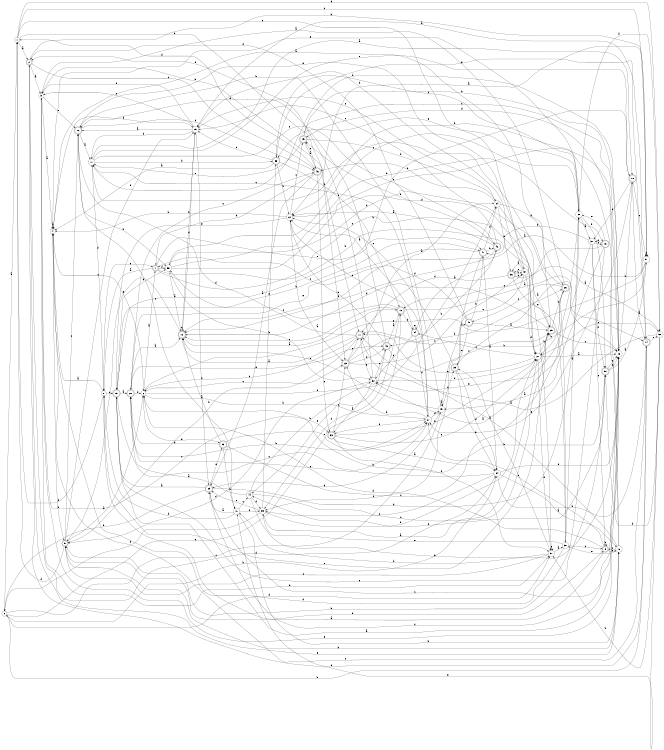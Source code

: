 digraph n47_2 {
__start0 [label="" shape="none"];

rankdir=LR;
size="8,5";

s0 [style="filled", color="black", fillcolor="white" shape="circle", label="0"];
s1 [style="filled", color="black", fillcolor="white" shape="circle", label="1"];
s2 [style="rounded,filled", color="black", fillcolor="white" shape="doublecircle", label="2"];
s3 [style="filled", color="black", fillcolor="white" shape="circle", label="3"];
s4 [style="filled", color="black", fillcolor="white" shape="circle", label="4"];
s5 [style="rounded,filled", color="black", fillcolor="white" shape="doublecircle", label="5"];
s6 [style="filled", color="black", fillcolor="white" shape="circle", label="6"];
s7 [style="rounded,filled", color="black", fillcolor="white" shape="doublecircle", label="7"];
s8 [style="filled", color="black", fillcolor="white" shape="circle", label="8"];
s9 [style="rounded,filled", color="black", fillcolor="white" shape="doublecircle", label="9"];
s10 [style="filled", color="black", fillcolor="white" shape="circle", label="10"];
s11 [style="rounded,filled", color="black", fillcolor="white" shape="doublecircle", label="11"];
s12 [style="rounded,filled", color="black", fillcolor="white" shape="doublecircle", label="12"];
s13 [style="rounded,filled", color="black", fillcolor="white" shape="doublecircle", label="13"];
s14 [style="rounded,filled", color="black", fillcolor="white" shape="doublecircle", label="14"];
s15 [style="filled", color="black", fillcolor="white" shape="circle", label="15"];
s16 [style="rounded,filled", color="black", fillcolor="white" shape="doublecircle", label="16"];
s17 [style="filled", color="black", fillcolor="white" shape="circle", label="17"];
s18 [style="rounded,filled", color="black", fillcolor="white" shape="doublecircle", label="18"];
s19 [style="rounded,filled", color="black", fillcolor="white" shape="doublecircle", label="19"];
s20 [style="rounded,filled", color="black", fillcolor="white" shape="doublecircle", label="20"];
s21 [style="filled", color="black", fillcolor="white" shape="circle", label="21"];
s22 [style="filled", color="black", fillcolor="white" shape="circle", label="22"];
s23 [style="rounded,filled", color="black", fillcolor="white" shape="doublecircle", label="23"];
s24 [style="filled", color="black", fillcolor="white" shape="circle", label="24"];
s25 [style="rounded,filled", color="black", fillcolor="white" shape="doublecircle", label="25"];
s26 [style="rounded,filled", color="black", fillcolor="white" shape="doublecircle", label="26"];
s27 [style="filled", color="black", fillcolor="white" shape="circle", label="27"];
s28 [style="filled", color="black", fillcolor="white" shape="circle", label="28"];
s29 [style="rounded,filled", color="black", fillcolor="white" shape="doublecircle", label="29"];
s30 [style="filled", color="black", fillcolor="white" shape="circle", label="30"];
s31 [style="filled", color="black", fillcolor="white" shape="circle", label="31"];
s32 [style="filled", color="black", fillcolor="white" shape="circle", label="32"];
s33 [style="rounded,filled", color="black", fillcolor="white" shape="doublecircle", label="33"];
s34 [style="filled", color="black", fillcolor="white" shape="circle", label="34"];
s35 [style="filled", color="black", fillcolor="white" shape="circle", label="35"];
s36 [style="rounded,filled", color="black", fillcolor="white" shape="doublecircle", label="36"];
s37 [style="filled", color="black", fillcolor="white" shape="circle", label="37"];
s38 [style="filled", color="black", fillcolor="white" shape="circle", label="38"];
s39 [style="rounded,filled", color="black", fillcolor="white" shape="doublecircle", label="39"];
s40 [style="rounded,filled", color="black", fillcolor="white" shape="doublecircle", label="40"];
s41 [style="rounded,filled", color="black", fillcolor="white" shape="doublecircle", label="41"];
s42 [style="rounded,filled", color="black", fillcolor="white" shape="doublecircle", label="42"];
s43 [style="rounded,filled", color="black", fillcolor="white" shape="doublecircle", label="43"];
s44 [style="filled", color="black", fillcolor="white" shape="circle", label="44"];
s45 [style="rounded,filled", color="black", fillcolor="white" shape="doublecircle", label="45"];
s46 [style="rounded,filled", color="black", fillcolor="white" shape="doublecircle", label="46"];
s47 [style="filled", color="black", fillcolor="white" shape="circle", label="47"];
s48 [style="rounded,filled", color="black", fillcolor="white" shape="doublecircle", label="48"];
s49 [style="filled", color="black", fillcolor="white" shape="circle", label="49"];
s50 [style="rounded,filled", color="black", fillcolor="white" shape="doublecircle", label="50"];
s51 [style="filled", color="black", fillcolor="white" shape="circle", label="51"];
s52 [style="filled", color="black", fillcolor="white" shape="circle", label="52"];
s53 [style="rounded,filled", color="black", fillcolor="white" shape="doublecircle", label="53"];
s54 [style="rounded,filled", color="black", fillcolor="white" shape="doublecircle", label="54"];
s55 [style="filled", color="black", fillcolor="white" shape="circle", label="55"];
s56 [style="rounded,filled", color="black", fillcolor="white" shape="doublecircle", label="56"];
s57 [style="filled", color="black", fillcolor="white" shape="circle", label="57"];
s0 -> s1 [label="a"];
s0 -> s34 [label="b"];
s0 -> s49 [label="c"];
s0 -> s37 [label="d"];
s0 -> s13 [label="e"];
s1 -> s2 [label="a"];
s1 -> s23 [label="b"];
s1 -> s51 [label="c"];
s1 -> s52 [label="d"];
s1 -> s57 [label="e"];
s2 -> s3 [label="a"];
s2 -> s51 [label="b"];
s2 -> s46 [label="c"];
s2 -> s34 [label="d"];
s2 -> s10 [label="e"];
s3 -> s4 [label="a"];
s3 -> s11 [label="b"];
s3 -> s33 [label="c"];
s3 -> s37 [label="d"];
s3 -> s16 [label="e"];
s4 -> s4 [label="a"];
s4 -> s5 [label="b"];
s4 -> s6 [label="c"];
s4 -> s15 [label="d"];
s4 -> s30 [label="e"];
s5 -> s6 [label="a"];
s5 -> s10 [label="b"];
s5 -> s16 [label="c"];
s5 -> s1 [label="d"];
s5 -> s15 [label="e"];
s6 -> s7 [label="a"];
s6 -> s21 [label="b"];
s6 -> s23 [label="c"];
s6 -> s24 [label="d"];
s6 -> s53 [label="e"];
s7 -> s8 [label="a"];
s7 -> s27 [label="b"];
s7 -> s25 [label="c"];
s7 -> s55 [label="d"];
s7 -> s41 [label="e"];
s8 -> s4 [label="a"];
s8 -> s9 [label="b"];
s8 -> s19 [label="c"];
s8 -> s1 [label="d"];
s8 -> s7 [label="e"];
s9 -> s5 [label="a"];
s9 -> s9 [label="b"];
s9 -> s10 [label="c"];
s9 -> s6 [label="d"];
s9 -> s21 [label="e"];
s10 -> s11 [label="a"];
s10 -> s22 [label="b"];
s10 -> s9 [label="c"];
s10 -> s45 [label="d"];
s10 -> s38 [label="e"];
s11 -> s12 [label="a"];
s11 -> s5 [label="b"];
s11 -> s6 [label="c"];
s11 -> s16 [label="d"];
s11 -> s32 [label="e"];
s12 -> s13 [label="a"];
s12 -> s15 [label="b"];
s12 -> s12 [label="c"];
s12 -> s15 [label="d"];
s12 -> s5 [label="e"];
s13 -> s14 [label="a"];
s13 -> s54 [label="b"];
s13 -> s55 [label="c"];
s13 -> s35 [label="d"];
s13 -> s12 [label="e"];
s14 -> s15 [label="a"];
s14 -> s0 [label="b"];
s14 -> s4 [label="c"];
s14 -> s2 [label="d"];
s14 -> s52 [label="e"];
s15 -> s16 [label="a"];
s15 -> s29 [label="b"];
s15 -> s3 [label="c"];
s15 -> s17 [label="d"];
s15 -> s3 [label="e"];
s16 -> s17 [label="a"];
s16 -> s55 [label="b"];
s16 -> s47 [label="c"];
s16 -> s46 [label="d"];
s16 -> s27 [label="e"];
s17 -> s18 [label="a"];
s17 -> s36 [label="b"];
s17 -> s42 [label="c"];
s17 -> s8 [label="d"];
s17 -> s18 [label="e"];
s18 -> s14 [label="a"];
s18 -> s19 [label="b"];
s18 -> s51 [label="c"];
s18 -> s31 [label="d"];
s18 -> s21 [label="e"];
s19 -> s20 [label="a"];
s19 -> s41 [label="b"];
s19 -> s21 [label="c"];
s19 -> s55 [label="d"];
s19 -> s50 [label="e"];
s20 -> s12 [label="a"];
s20 -> s21 [label="b"];
s20 -> s46 [label="c"];
s20 -> s6 [label="d"];
s20 -> s43 [label="e"];
s21 -> s22 [label="a"];
s21 -> s23 [label="b"];
s21 -> s17 [label="c"];
s21 -> s49 [label="d"];
s21 -> s33 [label="e"];
s22 -> s23 [label="a"];
s22 -> s4 [label="b"];
s22 -> s45 [label="c"];
s22 -> s37 [label="d"];
s22 -> s19 [label="e"];
s23 -> s24 [label="a"];
s23 -> s26 [label="b"];
s23 -> s57 [label="c"];
s23 -> s43 [label="d"];
s23 -> s11 [label="e"];
s24 -> s25 [label="a"];
s24 -> s46 [label="b"];
s24 -> s15 [label="c"];
s24 -> s26 [label="d"];
s24 -> s56 [label="e"];
s25 -> s4 [label="a"];
s25 -> s26 [label="b"];
s25 -> s28 [label="c"];
s25 -> s12 [label="d"];
s25 -> s8 [label="e"];
s26 -> s3 [label="a"];
s26 -> s27 [label="b"];
s26 -> s40 [label="c"];
s26 -> s55 [label="d"];
s26 -> s32 [label="e"];
s27 -> s28 [label="a"];
s27 -> s25 [label="b"];
s27 -> s54 [label="c"];
s27 -> s37 [label="d"];
s27 -> s11 [label="e"];
s28 -> s19 [label="a"];
s28 -> s18 [label="b"];
s28 -> s29 [label="c"];
s28 -> s17 [label="d"];
s28 -> s3 [label="e"];
s29 -> s19 [label="a"];
s29 -> s0 [label="b"];
s29 -> s28 [label="c"];
s29 -> s30 [label="d"];
s29 -> s53 [label="e"];
s30 -> s31 [label="a"];
s30 -> s50 [label="b"];
s30 -> s36 [label="c"];
s30 -> s52 [label="d"];
s30 -> s36 [label="e"];
s31 -> s32 [label="a"];
s31 -> s41 [label="b"];
s31 -> s48 [label="c"];
s31 -> s50 [label="d"];
s31 -> s9 [label="e"];
s32 -> s33 [label="a"];
s32 -> s27 [label="b"];
s32 -> s43 [label="c"];
s32 -> s5 [label="d"];
s32 -> s2 [label="e"];
s33 -> s34 [label="a"];
s33 -> s27 [label="b"];
s33 -> s23 [label="c"];
s33 -> s37 [label="d"];
s33 -> s25 [label="e"];
s34 -> s10 [label="a"];
s34 -> s14 [label="b"];
s34 -> s35 [label="c"];
s34 -> s28 [label="d"];
s34 -> s20 [label="e"];
s35 -> s27 [label="a"];
s35 -> s27 [label="b"];
s35 -> s29 [label="c"];
s35 -> s0 [label="d"];
s35 -> s36 [label="e"];
s36 -> s4 [label="a"];
s36 -> s22 [label="b"];
s36 -> s15 [label="c"];
s36 -> s13 [label="d"];
s36 -> s14 [label="e"];
s37 -> s38 [label="a"];
s37 -> s39 [label="b"];
s37 -> s5 [label="c"];
s37 -> s47 [label="d"];
s37 -> s37 [label="e"];
s38 -> s30 [label="a"];
s38 -> s17 [label="b"];
s38 -> s9 [label="c"];
s38 -> s4 [label="d"];
s38 -> s35 [label="e"];
s39 -> s28 [label="a"];
s39 -> s40 [label="b"];
s39 -> s22 [label="c"];
s39 -> s34 [label="d"];
s39 -> s34 [label="e"];
s40 -> s25 [label="a"];
s40 -> s41 [label="b"];
s40 -> s7 [label="c"];
s40 -> s2 [label="d"];
s40 -> s39 [label="e"];
s41 -> s34 [label="a"];
s41 -> s42 [label="b"];
s41 -> s35 [label="c"];
s41 -> s24 [label="d"];
s41 -> s20 [label="e"];
s42 -> s22 [label="a"];
s42 -> s43 [label="b"];
s42 -> s15 [label="c"];
s42 -> s12 [label="d"];
s42 -> s45 [label="e"];
s43 -> s13 [label="a"];
s43 -> s22 [label="b"];
s43 -> s25 [label="c"];
s43 -> s16 [label="d"];
s43 -> s44 [label="e"];
s44 -> s20 [label="a"];
s44 -> s32 [label="b"];
s44 -> s25 [label="c"];
s44 -> s35 [label="d"];
s44 -> s28 [label="e"];
s45 -> s46 [label="a"];
s45 -> s28 [label="b"];
s45 -> s28 [label="c"];
s45 -> s24 [label="d"];
s45 -> s17 [label="e"];
s46 -> s29 [label="a"];
s46 -> s7 [label="b"];
s46 -> s45 [label="c"];
s46 -> s1 [label="d"];
s46 -> s33 [label="e"];
s47 -> s29 [label="a"];
s47 -> s10 [label="b"];
s47 -> s44 [label="c"];
s47 -> s8 [label="d"];
s47 -> s35 [label="e"];
s48 -> s49 [label="a"];
s48 -> s5 [label="b"];
s48 -> s13 [label="c"];
s48 -> s31 [label="d"];
s48 -> s30 [label="e"];
s49 -> s49 [label="a"];
s49 -> s16 [label="b"];
s49 -> s39 [label="c"];
s49 -> s29 [label="d"];
s49 -> s12 [label="e"];
s50 -> s51 [label="a"];
s50 -> s6 [label="b"];
s50 -> s28 [label="c"];
s50 -> s44 [label="d"];
s50 -> s28 [label="e"];
s51 -> s22 [label="a"];
s51 -> s11 [label="b"];
s51 -> s51 [label="c"];
s51 -> s12 [label="d"];
s51 -> s6 [label="e"];
s52 -> s11 [label="a"];
s52 -> s37 [label="b"];
s52 -> s27 [label="c"];
s52 -> s50 [label="d"];
s52 -> s47 [label="e"];
s53 -> s12 [label="a"];
s53 -> s47 [label="b"];
s53 -> s30 [label="c"];
s53 -> s20 [label="d"];
s53 -> s21 [label="e"];
s54 -> s42 [label="a"];
s54 -> s32 [label="b"];
s54 -> s22 [label="c"];
s54 -> s21 [label="d"];
s54 -> s54 [label="e"];
s55 -> s12 [label="a"];
s55 -> s32 [label="b"];
s55 -> s30 [label="c"];
s55 -> s48 [label="d"];
s55 -> s28 [label="e"];
s56 -> s52 [label="a"];
s56 -> s57 [label="b"];
s56 -> s57 [label="c"];
s56 -> s11 [label="d"];
s56 -> s38 [label="e"];
s57 -> s56 [label="a"];
s57 -> s15 [label="b"];
s57 -> s49 [label="c"];
s57 -> s27 [label="d"];
s57 -> s56 [label="e"];

}